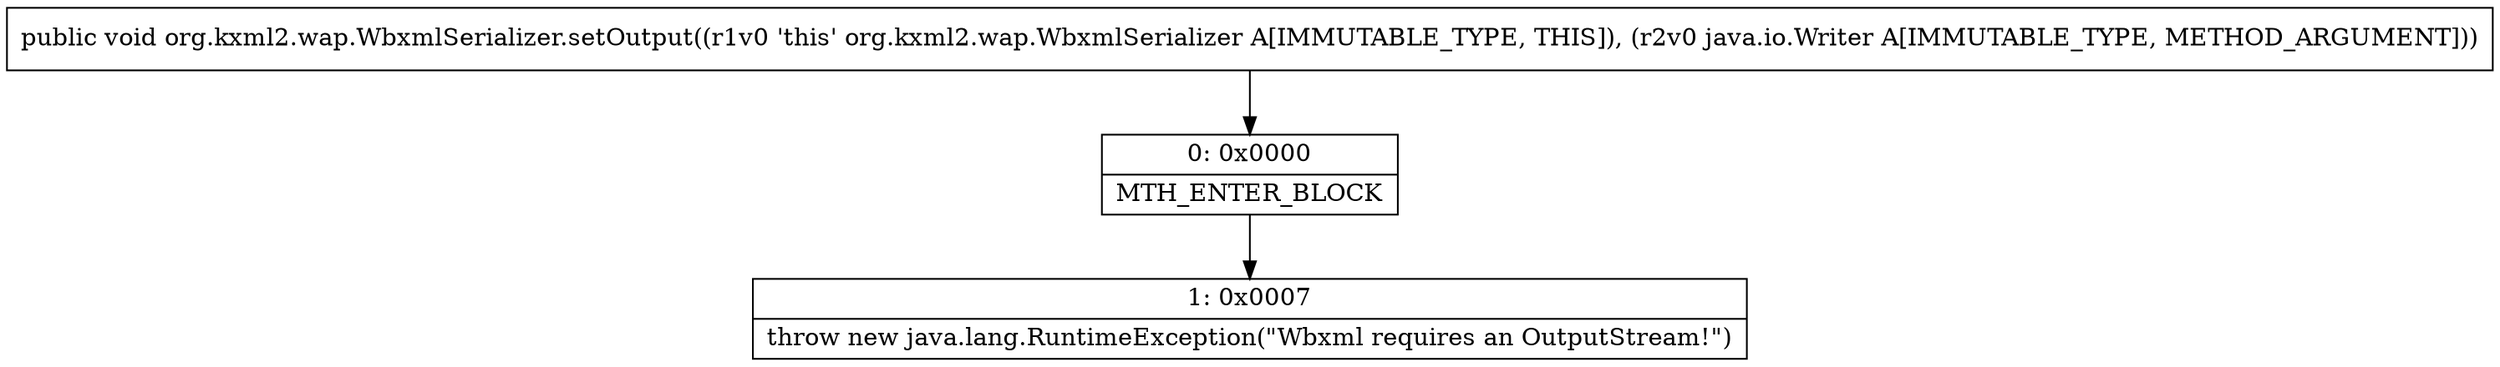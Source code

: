 digraph "CFG fororg.kxml2.wap.WbxmlSerializer.setOutput(Ljava\/io\/Writer;)V" {
Node_0 [shape=record,label="{0\:\ 0x0000|MTH_ENTER_BLOCK\l}"];
Node_1 [shape=record,label="{1\:\ 0x0007|throw new java.lang.RuntimeException(\"Wbxml requires an OutputStream!\")\l}"];
MethodNode[shape=record,label="{public void org.kxml2.wap.WbxmlSerializer.setOutput((r1v0 'this' org.kxml2.wap.WbxmlSerializer A[IMMUTABLE_TYPE, THIS]), (r2v0 java.io.Writer A[IMMUTABLE_TYPE, METHOD_ARGUMENT])) }"];
MethodNode -> Node_0;
Node_0 -> Node_1;
}

